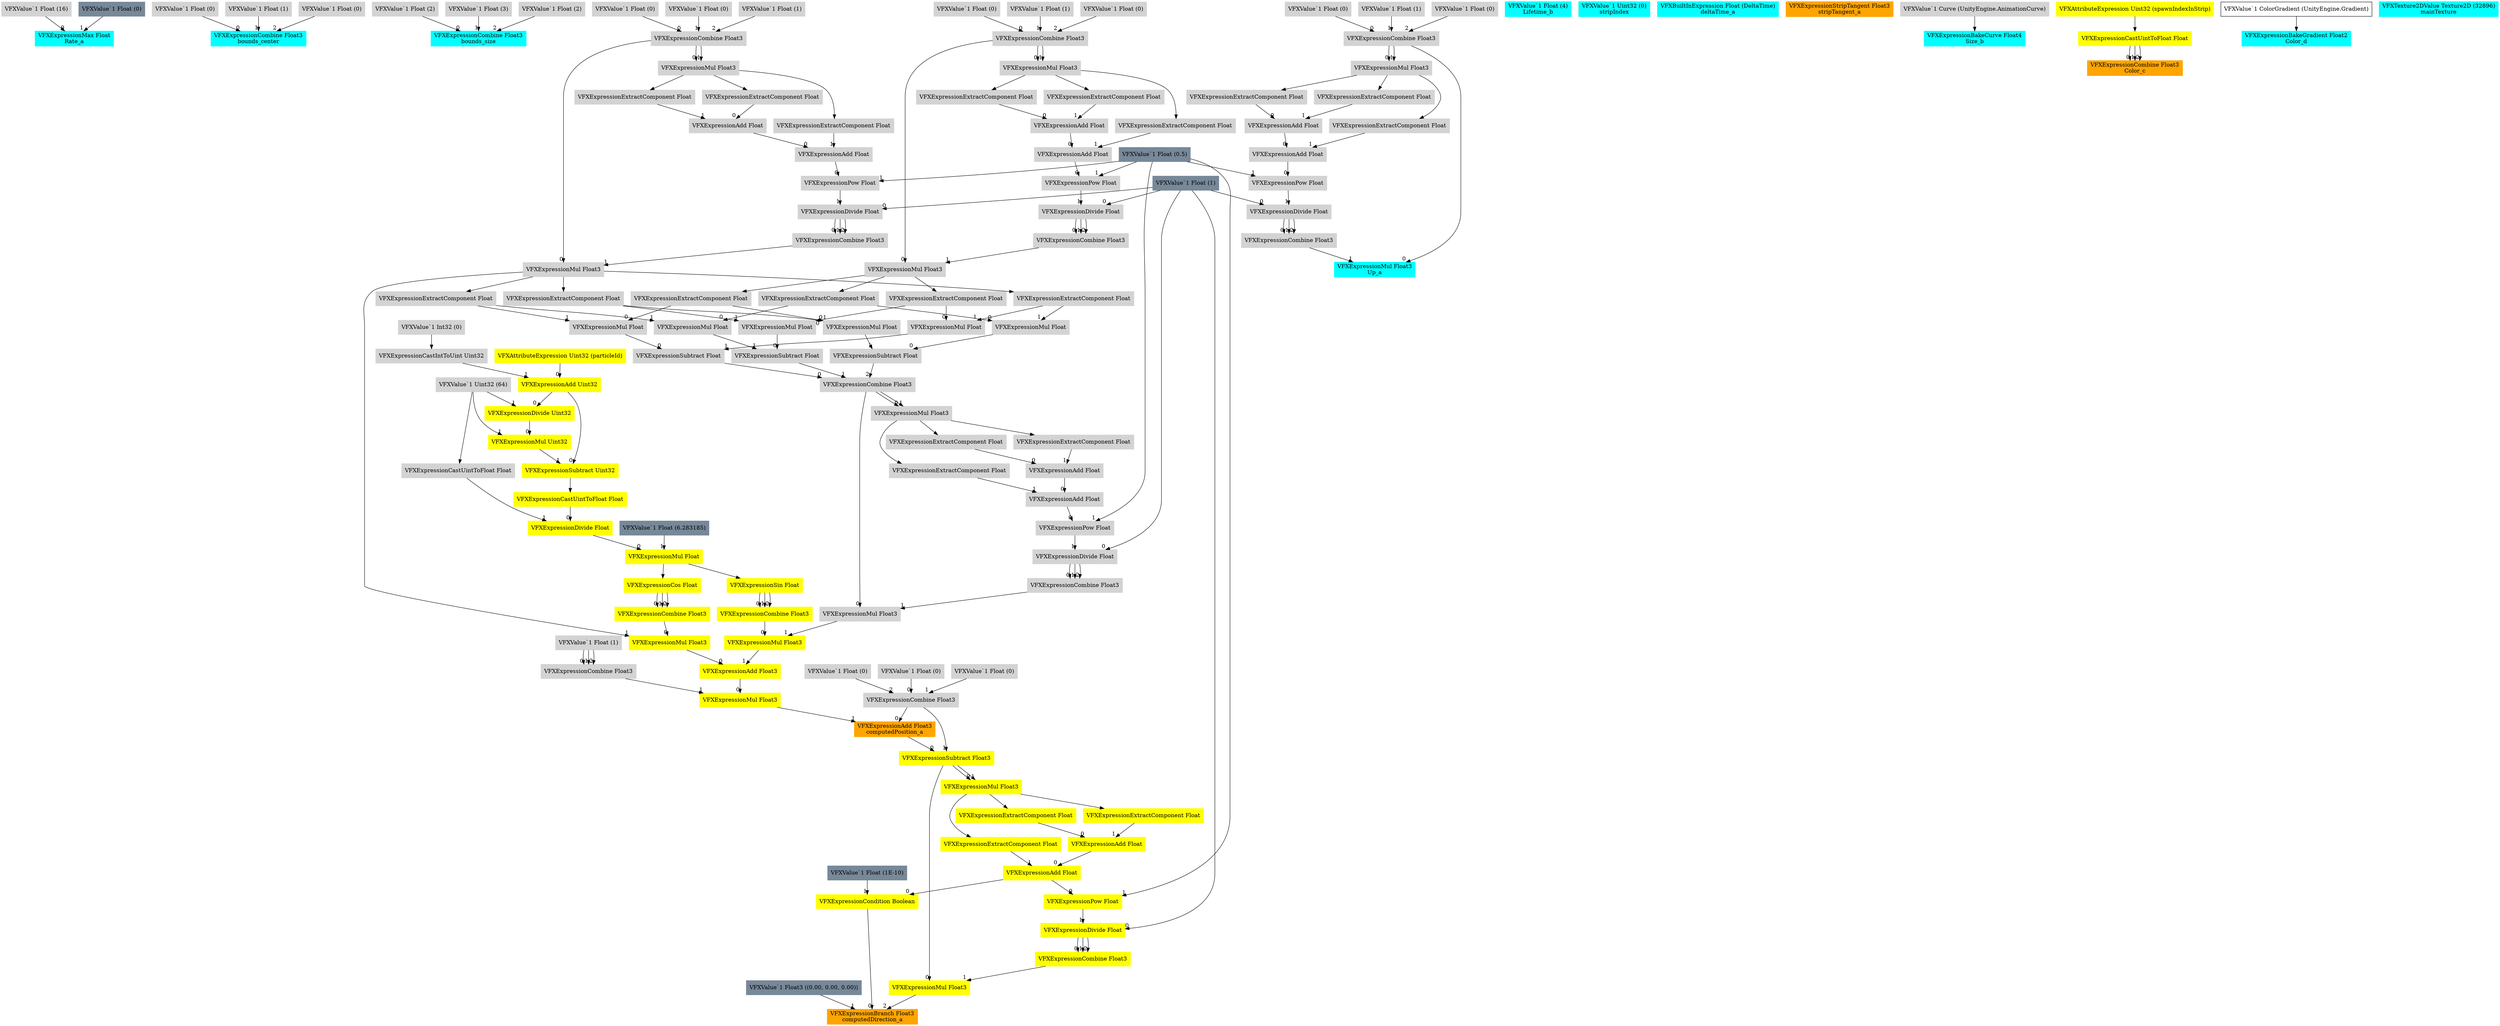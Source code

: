 digraph G {
node0 [shape="box" color="cyan" style="filled" label="VFXExpressionMax Float
Rate_a"]
node1 [shape="box" color="lightgray" style="filled" label="VFXValue`1 Float (16)"]
node2 [shape="box" color="lightslategray" style="filled" label="VFXValue`1 Float (0)"]
node3 [shape="box" color="cyan" style="filled" label="VFXExpressionCombine Float3
bounds_center"]
node4 [shape="box" color="lightgray" style="filled" label="VFXValue`1 Float (0)"]
node5 [shape="box" color="lightgray" style="filled" label="VFXValue`1 Float (1)"]
node6 [shape="box" color="lightgray" style="filled" label="VFXValue`1 Float (0)"]
node7 [shape="box" color="cyan" style="filled" label="VFXExpressionCombine Float3
bounds_size"]
node8 [shape="box" color="lightgray" style="filled" label="VFXValue`1 Float (2)"]
node9 [shape="box" color="lightgray" style="filled" label="VFXValue`1 Float (3)"]
node10 [shape="box" color="lightgray" style="filled" label="VFXValue`1 Float (2)"]
node11 [shape="box" color="orange" style="filled" label="VFXExpressionAdd Float3
computedPosition_a"]
node12 [shape="box" color="lightgray" style="filled" label="VFXExpressionCombine Float3"]
node13 [shape="box" color="lightgray" style="filled" label="VFXValue`1 Float (0)"]
node14 [shape="box" color="lightgray" style="filled" label="VFXValue`1 Float (0)"]
node15 [shape="box" color="lightgray" style="filled" label="VFXValue`1 Float (0)"]
node16 [shape="box" color="yellow" style="filled" label="VFXExpressionMul Float3"]
node17 [shape="box" color="yellow" style="filled" label="VFXExpressionAdd Float3"]
node18 [shape="box" color="yellow" style="filled" label="VFXExpressionMul Float3"]
node19 [shape="box" color="yellow" style="filled" label="VFXExpressionCombine Float3"]
node20 [shape="box" color="yellow" style="filled" label="VFXExpressionCos Float"]
node21 [shape="box" color="yellow" style="filled" label="VFXExpressionMul Float"]
node22 [shape="box" color="yellow" style="filled" label="VFXExpressionDivide Float"]
node23 [shape="box" color="yellow" style="filled" label="VFXExpressionCastUintToFloat Float"]
node24 [shape="box" color="yellow" style="filled" label="VFXExpressionSubtract Uint32"]
node25 [shape="box" color="yellow" style="filled" label="VFXExpressionAdd Uint32"]
node26 [shape="box" color="yellow" style="filled" label="VFXAttributeExpression Uint32 (particleId)"]
node27 [shape="box" color="lightgray" style="filled" label="VFXExpressionCastIntToUint Uint32"]
node28 [shape="box" color="lightgray" style="filled" label="VFXValue`1 Int32 (0)"]
node29 [shape="box" color="yellow" style="filled" label="VFXExpressionMul Uint32"]
node30 [shape="box" color="yellow" style="filled" label="VFXExpressionDivide Uint32"]
node31 [shape="box" color="lightgray" style="filled" label="VFXValue`1 Uint32 (64)"]
node32 [shape="box" color="lightgray" style="filled" label="VFXExpressionCastUintToFloat Float"]
node33 [shape="box" color="lightslategray" style="filled" label="VFXValue`1 Float (6.283185)"]
node34 [shape="box" color="lightgray" style="filled" label="VFXExpressionMul Float3"]
node35 [shape="box" color="lightgray" style="filled" label="VFXExpressionCombine Float3"]
node36 [shape="box" color="lightgray" style="filled" label="VFXValue`1 Float (0)"]
node37 [shape="box" color="lightgray" style="filled" label="VFXValue`1 Float (0)"]
node38 [shape="box" color="lightgray" style="filled" label="VFXValue`1 Float (1)"]
node39 [shape="box" color="lightgray" style="filled" label="VFXExpressionCombine Float3"]
node40 [shape="box" color="lightgray" style="filled" label="VFXExpressionDivide Float"]
node41 [shape="box" color="lightslategray" style="filled" label="VFXValue`1 Float (1)"]
node42 [shape="box" color="lightgray" style="filled" label="VFXExpressionPow Float"]
node43 [shape="box" color="lightgray" style="filled" label="VFXExpressionAdd Float"]
node44 [shape="box" color="lightgray" style="filled" label="VFXExpressionAdd Float"]
node45 [shape="box" color="lightgray" style="filled" label="VFXExpressionExtractComponent Float"]
node46 [shape="box" color="lightgray" style="filled" label="VFXExpressionMul Float3"]
node47 [shape="box" color="lightgray" style="filled" label="VFXExpressionExtractComponent Float"]
node48 [shape="box" color="lightgray" style="filled" label="VFXExpressionExtractComponent Float"]
node49 [shape="box" color="lightslategray" style="filled" label="VFXValue`1 Float (0.5)"]
node50 [shape="box" color="yellow" style="filled" label="VFXExpressionMul Float3"]
node51 [shape="box" color="yellow" style="filled" label="VFXExpressionCombine Float3"]
node52 [shape="box" color="yellow" style="filled" label="VFXExpressionSin Float"]
node53 [shape="box" color="lightgray" style="filled" label="VFXExpressionMul Float3"]
node54 [shape="box" color="lightgray" style="filled" label="VFXExpressionCombine Float3"]
node55 [shape="box" color="lightgray" style="filled" label="VFXExpressionSubtract Float"]
node56 [shape="box" color="lightgray" style="filled" label="VFXExpressionMul Float"]
node57 [shape="box" color="lightgray" style="filled" label="VFXExpressionExtractComponent Float"]
node58 [shape="box" color="lightgray" style="filled" label="VFXExpressionMul Float3"]
node59 [shape="box" color="lightgray" style="filled" label="VFXExpressionCombine Float3"]
node60 [shape="box" color="lightgray" style="filled" label="VFXValue`1 Float (0)"]
node61 [shape="box" color="lightgray" style="filled" label="VFXValue`1 Float (1)"]
node62 [shape="box" color="lightgray" style="filled" label="VFXValue`1 Float (0)"]
node63 [shape="box" color="lightgray" style="filled" label="VFXExpressionCombine Float3"]
node64 [shape="box" color="lightgray" style="filled" label="VFXExpressionDivide Float"]
node65 [shape="box" color="lightgray" style="filled" label="VFXExpressionPow Float"]
node66 [shape="box" color="lightgray" style="filled" label="VFXExpressionAdd Float"]
node67 [shape="box" color="lightgray" style="filled" label="VFXExpressionAdd Float"]
node68 [shape="box" color="lightgray" style="filled" label="VFXExpressionExtractComponent Float"]
node69 [shape="box" color="lightgray" style="filled" label="VFXExpressionMul Float3"]
node70 [shape="box" color="lightgray" style="filled" label="VFXExpressionExtractComponent Float"]
node71 [shape="box" color="lightgray" style="filled" label="VFXExpressionExtractComponent Float"]
node72 [shape="box" color="lightgray" style="filled" label="VFXExpressionExtractComponent Float"]
node73 [shape="box" color="lightgray" style="filled" label="VFXExpressionMul Float"]
node74 [shape="box" color="lightgray" style="filled" label="VFXExpressionExtractComponent Float"]
node75 [shape="box" color="lightgray" style="filled" label="VFXExpressionExtractComponent Float"]
node76 [shape="box" color="lightgray" style="filled" label="VFXExpressionSubtract Float"]
node77 [shape="box" color="lightgray" style="filled" label="VFXExpressionMul Float"]
node78 [shape="box" color="lightgray" style="filled" label="VFXExpressionExtractComponent Float"]
node79 [shape="box" color="lightgray" style="filled" label="VFXExpressionMul Float"]
node80 [shape="box" color="lightgray" style="filled" label="VFXExpressionExtractComponent Float"]
node81 [shape="box" color="lightgray" style="filled" label="VFXExpressionSubtract Float"]
node82 [shape="box" color="lightgray" style="filled" label="VFXExpressionMul Float"]
node83 [shape="box" color="lightgray" style="filled" label="VFXExpressionMul Float"]
node84 [shape="box" color="lightgray" style="filled" label="VFXExpressionCombine Float3"]
node85 [shape="box" color="lightgray" style="filled" label="VFXExpressionDivide Float"]
node86 [shape="box" color="lightgray" style="filled" label="VFXExpressionPow Float"]
node87 [shape="box" color="lightgray" style="filled" label="VFXExpressionAdd Float"]
node88 [shape="box" color="lightgray" style="filled" label="VFXExpressionAdd Float"]
node89 [shape="box" color="lightgray" style="filled" label="VFXExpressionExtractComponent Float"]
node90 [shape="box" color="lightgray" style="filled" label="VFXExpressionMul Float3"]
node91 [shape="box" color="lightgray" style="filled" label="VFXExpressionExtractComponent Float"]
node92 [shape="box" color="lightgray" style="filled" label="VFXExpressionExtractComponent Float"]
node93 [shape="box" color="lightgray" style="filled" label="VFXExpressionCombine Float3"]
node94 [shape="box" color="lightgray" style="filled" label="VFXValue`1 Float (1)"]
node95 [shape="box" color="orange" style="filled" label="VFXExpressionBranch Float3
computedDirection_a"]
node96 [shape="box" color="yellow" style="filled" label="VFXExpressionCondition Boolean"]
node97 [shape="box" color="yellow" style="filled" label="VFXExpressionAdd Float"]
node98 [shape="box" color="yellow" style="filled" label="VFXExpressionAdd Float"]
node99 [shape="box" color="yellow" style="filled" label="VFXExpressionExtractComponent Float"]
node100 [shape="box" color="yellow" style="filled" label="VFXExpressionMul Float3"]
node101 [shape="box" color="yellow" style="filled" label="VFXExpressionSubtract Float3"]
node102 [shape="box" color="yellow" style="filled" label="VFXExpressionExtractComponent Float"]
node103 [shape="box" color="yellow" style="filled" label="VFXExpressionExtractComponent Float"]
node104 [shape="box" color="lightslategray" style="filled" label="VFXValue`1 Float (1E-10)"]
node105 [shape="box" color="lightslategray" style="filled" label="VFXValue`1 Float3 ((0.00, 0.00, 0.00))"]
node106 [shape="box" color="yellow" style="filled" label="VFXExpressionMul Float3"]
node107 [shape="box" color="yellow" style="filled" label="VFXExpressionCombine Float3"]
node108 [shape="box" color="yellow" style="filled" label="VFXExpressionDivide Float"]
node109 [shape="box" color="yellow" style="filled" label="VFXExpressionPow Float"]
node110 [shape="box" color="cyan" style="filled" label="VFXValue`1 Float (4)
Lifetime_b"]
node111 [shape="box" color="cyan" style="filled" label="VFXValue`1 Uint32 (0)
stripIndex"]
node112 [shape="box" color="cyan" style="filled" label="VFXBuiltInExpression Float (DeltaTime)
deltaTime_a"]
node113 [shape="box" color="cyan" style="filled" label="VFXExpressionMul Float3
Up_a"]
node114 [shape="box" color="lightgray" style="filled" label="VFXExpressionCombine Float3"]
node115 [shape="box" color="lightgray" style="filled" label="VFXValue`1 Float (0)"]
node116 [shape="box" color="lightgray" style="filled" label="VFXValue`1 Float (1)"]
node117 [shape="box" color="lightgray" style="filled" label="VFXValue`1 Float (0)"]
node118 [shape="box" color="lightgray" style="filled" label="VFXExpressionCombine Float3"]
node119 [shape="box" color="lightgray" style="filled" label="VFXExpressionDivide Float"]
node120 [shape="box" color="lightgray" style="filled" label="VFXExpressionPow Float"]
node121 [shape="box" color="lightgray" style="filled" label="VFXExpressionAdd Float"]
node122 [shape="box" color="lightgray" style="filled" label="VFXExpressionAdd Float"]
node123 [shape="box" color="lightgray" style="filled" label="VFXExpressionExtractComponent Float"]
node124 [shape="box" color="lightgray" style="filled" label="VFXExpressionMul Float3"]
node125 [shape="box" color="lightgray" style="filled" label="VFXExpressionExtractComponent Float"]
node126 [shape="box" color="lightgray" style="filled" label="VFXExpressionExtractComponent Float"]
node127 [shape="box" color="orange" style="filled" label="VFXExpressionStripTangent Float3
stripTangent_a"]
node128 [shape="box" color="cyan" style="filled" label="VFXExpressionBakeCurve Float4
Size_b"]
node129 [shape="box" color="lightgray" style="filled" label="VFXValue`1 Curve (UnityEngine.AnimationCurve)"]
node130 [shape="box" color="orange" style="filled" label="VFXExpressionCombine Float3
Color_c"]
node131 [shape="box" color="yellow" style="filled" label="VFXExpressionCastUintToFloat Float"]
node132 [shape="box" color="yellow" style="filled" label="VFXAttributeExpression Uint32 (spawnIndexInStrip)"]
node133 [shape="box" color="cyan" style="filled" label="VFXExpressionBakeGradient Float2
Color_d"]
node134 [shape="box" label="VFXValue`1 ColorGradient (UnityEngine.Gradient)"]
node135 [shape="box" color="cyan" style="filled" label="VFXTexture2DValue Texture2D (32896)
mainTexture"]
node1 -> node0 [headlabel="0"]
node2 -> node0 [headlabel="1"]
node4 -> node3 [headlabel="0"]
node5 -> node3 [headlabel="1"]
node6 -> node3 [headlabel="2"]
node8 -> node7 [headlabel="0"]
node9 -> node7 [headlabel="1"]
node10 -> node7 [headlabel="2"]
node12 -> node11 [headlabel="0"]
node16 -> node11 [headlabel="1"]
node13 -> node12 [headlabel="0"]
node14 -> node12 [headlabel="1"]
node15 -> node12 [headlabel="2"]
node17 -> node16 [headlabel="0"]
node93 -> node16 [headlabel="1"]
node18 -> node17 [headlabel="0"]
node50 -> node17 [headlabel="1"]
node19 -> node18 [headlabel="0"]
node34 -> node18 [headlabel="1"]
node20 -> node19 [headlabel="0"]
node20 -> node19 [headlabel="1"]
node20 -> node19 [headlabel="2"]
node21 -> node20 
node22 -> node21 [headlabel="0"]
node33 -> node21 [headlabel="1"]
node23 -> node22 [headlabel="0"]
node32 -> node22 [headlabel="1"]
node24 -> node23 
node25 -> node24 [headlabel="0"]
node29 -> node24 [headlabel="1"]
node26 -> node25 [headlabel="0"]
node27 -> node25 [headlabel="1"]
node28 -> node27 
node30 -> node29 [headlabel="0"]
node31 -> node29 [headlabel="1"]
node25 -> node30 [headlabel="0"]
node31 -> node30 [headlabel="1"]
node31 -> node32 
node35 -> node34 [headlabel="0"]
node39 -> node34 [headlabel="1"]
node36 -> node35 [headlabel="0"]
node37 -> node35 [headlabel="1"]
node38 -> node35 [headlabel="2"]
node40 -> node39 [headlabel="0"]
node40 -> node39 [headlabel="1"]
node40 -> node39 [headlabel="2"]
node41 -> node40 [headlabel="0"]
node42 -> node40 [headlabel="1"]
node43 -> node42 [headlabel="0"]
node49 -> node42 [headlabel="1"]
node44 -> node43 [headlabel="0"]
node48 -> node43 [headlabel="1"]
node45 -> node44 [headlabel="0"]
node47 -> node44 [headlabel="1"]
node46 -> node45 
node35 -> node46 [headlabel="0"]
node35 -> node46 [headlabel="1"]
node46 -> node47 
node46 -> node48 
node51 -> node50 [headlabel="0"]
node53 -> node50 [headlabel="1"]
node52 -> node51 [headlabel="0"]
node52 -> node51 [headlabel="1"]
node52 -> node51 [headlabel="2"]
node21 -> node52 
node54 -> node53 [headlabel="0"]
node84 -> node53 [headlabel="1"]
node55 -> node54 [headlabel="0"]
node76 -> node54 [headlabel="1"]
node81 -> node54 [headlabel="2"]
node56 -> node55 [headlabel="0"]
node73 -> node55 [headlabel="1"]
node57 -> node56 [headlabel="0"]
node72 -> node56 [headlabel="1"]
node58 -> node57 
node59 -> node58 [headlabel="0"]
node63 -> node58 [headlabel="1"]
node60 -> node59 [headlabel="0"]
node61 -> node59 [headlabel="1"]
node62 -> node59 [headlabel="2"]
node64 -> node63 [headlabel="0"]
node64 -> node63 [headlabel="1"]
node64 -> node63 [headlabel="2"]
node41 -> node64 [headlabel="0"]
node65 -> node64 [headlabel="1"]
node66 -> node65 [headlabel="0"]
node49 -> node65 [headlabel="1"]
node67 -> node66 [headlabel="0"]
node71 -> node66 [headlabel="1"]
node68 -> node67 [headlabel="0"]
node70 -> node67 [headlabel="1"]
node69 -> node68 
node59 -> node69 [headlabel="0"]
node59 -> node69 [headlabel="1"]
node69 -> node70 
node69 -> node71 
node34 -> node72 
node74 -> node73 [headlabel="0"]
node75 -> node73 [headlabel="1"]
node58 -> node74 
node34 -> node75 
node77 -> node76 [headlabel="0"]
node79 -> node76 [headlabel="1"]
node74 -> node77 [headlabel="0"]
node78 -> node77 [headlabel="1"]
node34 -> node78 
node80 -> node79 [headlabel="0"]
node72 -> node79 [headlabel="1"]
node58 -> node80 
node82 -> node81 [headlabel="0"]
node83 -> node81 [headlabel="1"]
node80 -> node82 [headlabel="0"]
node75 -> node82 [headlabel="1"]
node57 -> node83 [headlabel="0"]
node78 -> node83 [headlabel="1"]
node85 -> node84 [headlabel="0"]
node85 -> node84 [headlabel="1"]
node85 -> node84 [headlabel="2"]
node41 -> node85 [headlabel="0"]
node86 -> node85 [headlabel="1"]
node87 -> node86 [headlabel="0"]
node49 -> node86 [headlabel="1"]
node88 -> node87 [headlabel="0"]
node92 -> node87 [headlabel="1"]
node89 -> node88 [headlabel="0"]
node91 -> node88 [headlabel="1"]
node90 -> node89 
node54 -> node90 [headlabel="0"]
node54 -> node90 [headlabel="1"]
node90 -> node91 
node90 -> node92 
node94 -> node93 [headlabel="0"]
node94 -> node93 [headlabel="1"]
node94 -> node93 [headlabel="2"]
node96 -> node95 [headlabel="0"]
node105 -> node95 [headlabel="1"]
node106 -> node95 [headlabel="2"]
node97 -> node96 [headlabel="0"]
node104 -> node96 [headlabel="1"]
node98 -> node97 [headlabel="0"]
node103 -> node97 [headlabel="1"]
node99 -> node98 [headlabel="0"]
node102 -> node98 [headlabel="1"]
node100 -> node99 
node101 -> node100 [headlabel="0"]
node101 -> node100 [headlabel="1"]
node11 -> node101 [headlabel="0"]
node12 -> node101 [headlabel="1"]
node100 -> node102 
node100 -> node103 
node101 -> node106 [headlabel="0"]
node107 -> node106 [headlabel="1"]
node108 -> node107 [headlabel="0"]
node108 -> node107 [headlabel="1"]
node108 -> node107 [headlabel="2"]
node41 -> node108 [headlabel="0"]
node109 -> node108 [headlabel="1"]
node97 -> node109 [headlabel="0"]
node49 -> node109 [headlabel="1"]
node114 -> node113 [headlabel="0"]
node118 -> node113 [headlabel="1"]
node115 -> node114 [headlabel="0"]
node116 -> node114 [headlabel="1"]
node117 -> node114 [headlabel="2"]
node119 -> node118 [headlabel="0"]
node119 -> node118 [headlabel="1"]
node119 -> node118 [headlabel="2"]
node41 -> node119 [headlabel="0"]
node120 -> node119 [headlabel="1"]
node121 -> node120 [headlabel="0"]
node49 -> node120 [headlabel="1"]
node122 -> node121 [headlabel="0"]
node126 -> node121 [headlabel="1"]
node123 -> node122 [headlabel="0"]
node125 -> node122 [headlabel="1"]
node124 -> node123 
node114 -> node124 [headlabel="0"]
node114 -> node124 [headlabel="1"]
node124 -> node125 
node124 -> node126 
node129 -> node128 
node131 -> node130 [headlabel="0"]
node131 -> node130 [headlabel="1"]
node131 -> node130 [headlabel="2"]
node132 -> node131 
node134 -> node133 
}

